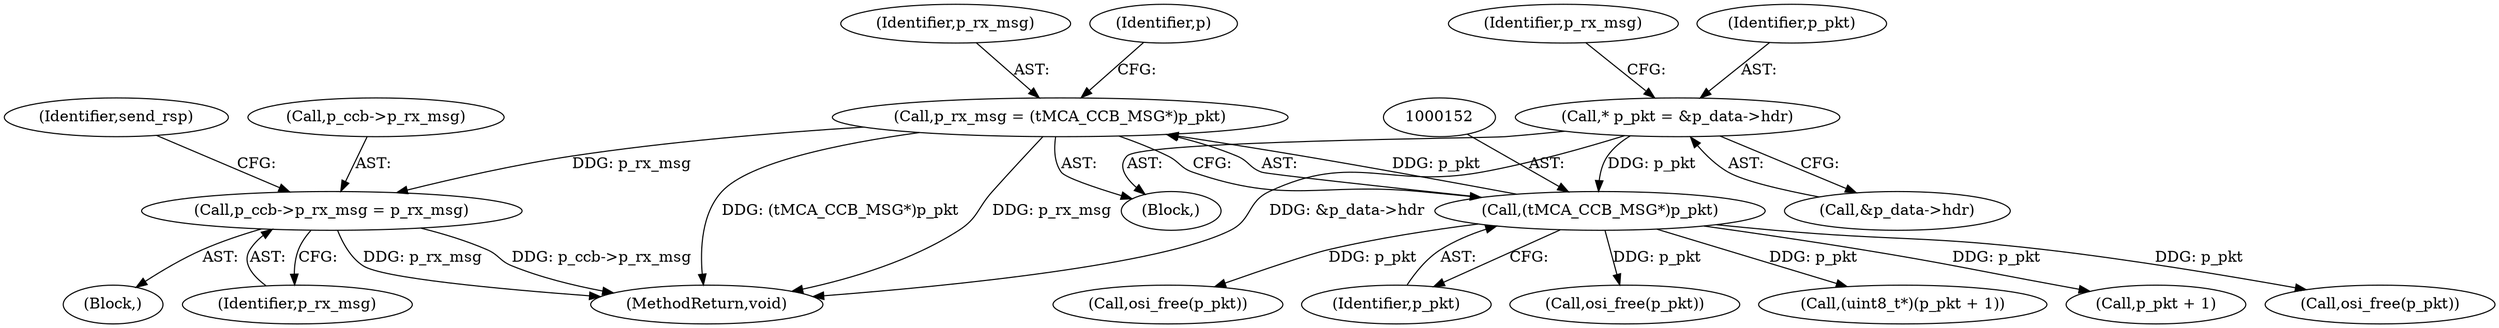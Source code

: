 digraph "0_Android_5216e6120160b28d76e9ee4dff9995e772647511@pointer" {
"1000714" [label="(Call,p_ccb->p_rx_msg = p_rx_msg)"];
"1000149" [label="(Call,p_rx_msg = (tMCA_CCB_MSG*)p_pkt)"];
"1000151" [label="(Call,(tMCA_CCB_MSG*)p_pkt)"];
"1000117" [label="(Call,* p_pkt = &p_data->hdr)"];
"1000150" [label="(Identifier,p_rx_msg)"];
"1000695" [label="(Block,)"];
"1000149" [label="(Call,p_rx_msg = (tMCA_CCB_MSG*)p_pkt)"];
"1000151" [label="(Call,(tMCA_CCB_MSG*)p_pkt)"];
"1000153" [label="(Identifier,p_pkt)"];
"1000741" [label="(MethodReturn,void)"];
"1000129" [label="(Identifier,p_rx_msg)"];
"1000330" [label="(Call,osi_free(p_pkt))"];
"1000718" [label="(Identifier,p_rx_msg)"];
"1000118" [label="(Identifier,p_pkt)"];
"1000119" [label="(Call,&p_data->hdr)"];
"1000157" [label="(Call,(uint8_t*)(p_pkt + 1))"];
"1000714" [label="(Call,p_ccb->p_rx_msg = p_rx_msg)"];
"1000159" [label="(Call,p_pkt + 1)"];
"1000115" [label="(Block,)"];
"1000155" [label="(Identifier,p)"];
"1000720" [label="(Identifier,send_rsp)"];
"1000722" [label="(Call,osi_free(p_pkt))"];
"1000715" [label="(Call,p_ccb->p_rx_msg)"];
"1000117" [label="(Call,* p_pkt = &p_data->hdr)"];
"1000739" [label="(Call,osi_free(p_pkt))"];
"1000714" -> "1000695"  [label="AST: "];
"1000714" -> "1000718"  [label="CFG: "];
"1000715" -> "1000714"  [label="AST: "];
"1000718" -> "1000714"  [label="AST: "];
"1000720" -> "1000714"  [label="CFG: "];
"1000714" -> "1000741"  [label="DDG: p_ccb->p_rx_msg"];
"1000714" -> "1000741"  [label="DDG: p_rx_msg"];
"1000149" -> "1000714"  [label="DDG: p_rx_msg"];
"1000149" -> "1000115"  [label="AST: "];
"1000149" -> "1000151"  [label="CFG: "];
"1000150" -> "1000149"  [label="AST: "];
"1000151" -> "1000149"  [label="AST: "];
"1000155" -> "1000149"  [label="CFG: "];
"1000149" -> "1000741"  [label="DDG: (tMCA_CCB_MSG*)p_pkt"];
"1000149" -> "1000741"  [label="DDG: p_rx_msg"];
"1000151" -> "1000149"  [label="DDG: p_pkt"];
"1000151" -> "1000153"  [label="CFG: "];
"1000152" -> "1000151"  [label="AST: "];
"1000153" -> "1000151"  [label="AST: "];
"1000117" -> "1000151"  [label="DDG: p_pkt"];
"1000151" -> "1000157"  [label="DDG: p_pkt"];
"1000151" -> "1000159"  [label="DDG: p_pkt"];
"1000151" -> "1000330"  [label="DDG: p_pkt"];
"1000151" -> "1000722"  [label="DDG: p_pkt"];
"1000151" -> "1000739"  [label="DDG: p_pkt"];
"1000117" -> "1000115"  [label="AST: "];
"1000117" -> "1000119"  [label="CFG: "];
"1000118" -> "1000117"  [label="AST: "];
"1000119" -> "1000117"  [label="AST: "];
"1000129" -> "1000117"  [label="CFG: "];
"1000117" -> "1000741"  [label="DDG: &p_data->hdr"];
}
